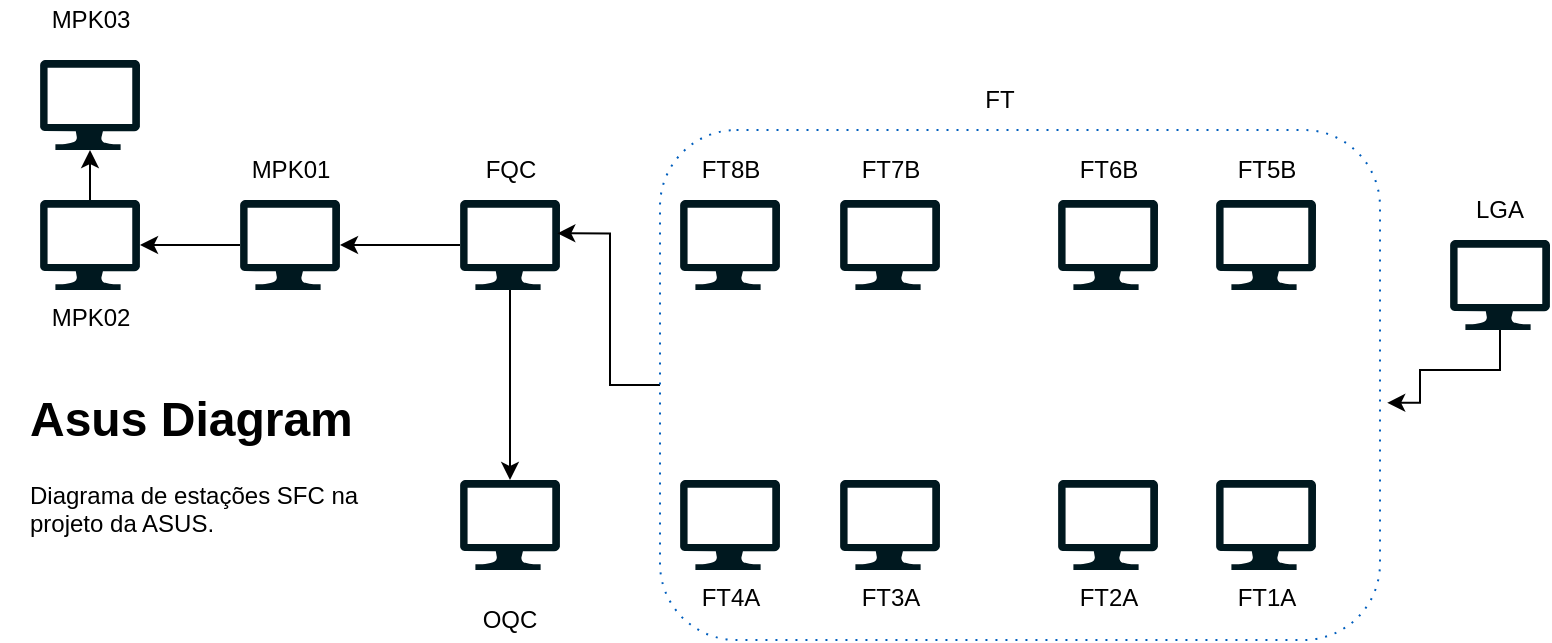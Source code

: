 <mxfile version="12.9.2" type="github">
  <diagram id="_bJi-_G6ObQ1rda8Xxe6" name="Page-1">
    <mxGraphModel dx="920" dy="522" grid="1" gridSize="10" guides="1" tooltips="1" connect="1" arrows="1" fold="1" page="1" pageScale="1" pageWidth="827" pageHeight="1169" math="0" shadow="0">
      <root>
        <mxCell id="0" />
        <mxCell id="1" parent="0" />
        <mxCell id="XbG7mfmbwz7HFF7x4LPR-2" value="" style="shape=image;html=1;verticalAlign=top;verticalLabelPosition=bottom;labelBackgroundColor=#ffffff;imageAspect=0;aspect=fixed;image=https://cdn4.iconfinder.com/data/icons/basic-user-interface-elements/700/print-output-printer-128.png" vertex="1" parent="1">
          <mxGeometry x="10" y="60" width="30" height="30" as="geometry" />
        </mxCell>
        <mxCell id="jFOs6LI-pRZmXFruKSWG-10" value="" style="verticalLabelPosition=bottom;html=1;verticalAlign=top;align=center;strokeColor=none;fillColor=#00181F;shape=mxgraph.azure.computer;pointerEvents=1;" parent="1" vertex="1">
          <mxGeometry x="30" y="30" width="50" height="45" as="geometry" />
        </mxCell>
        <mxCell id="jFOs6LI-pRZmXFruKSWG-1" value="" style="verticalLabelPosition=bottom;html=1;verticalAlign=top;align=center;strokeColor=none;fillColor=#00181F;shape=mxgraph.azure.computer;pointerEvents=1;" parent="1" vertex="1">
          <mxGeometry x="618" y="100" width="50" height="45" as="geometry" />
        </mxCell>
        <mxCell id="XbG7mfmbwz7HFF7x4LPR-10" style="edgeStyle=orthogonalEdgeStyle;rounded=0;orthogonalLoop=1;jettySize=auto;html=1;entryX=1.01;entryY=0.535;entryDx=0;entryDy=0;entryPerimeter=0;" edge="1" parent="1" source="jFOs6LI-pRZmXFruKSWG-3" target="jFOs6LI-pRZmXFruKSWG-56">
          <mxGeometry relative="1" as="geometry">
            <Array as="points">
              <mxPoint x="760" y="185" />
              <mxPoint x="720" y="185" />
              <mxPoint x="720" y="201" />
            </Array>
          </mxGeometry>
        </mxCell>
        <mxCell id="jFOs6LI-pRZmXFruKSWG-3" value="" style="verticalLabelPosition=bottom;html=1;verticalAlign=top;align=center;strokeColor=none;fillColor=#00181F;shape=mxgraph.azure.computer;pointerEvents=1;" parent="1" vertex="1">
          <mxGeometry x="735" y="120" width="50" height="45" as="geometry" />
        </mxCell>
        <mxCell id="jFOs6LI-pRZmXFruKSWG-4" value="" style="verticalLabelPosition=bottom;html=1;verticalAlign=top;align=center;strokeColor=none;fillColor=#00181F;shape=mxgraph.azure.computer;pointerEvents=1;" parent="1" vertex="1">
          <mxGeometry x="539" y="100" width="50" height="45" as="geometry" />
        </mxCell>
        <mxCell id="jFOs6LI-pRZmXFruKSWG-6" value="" style="verticalLabelPosition=bottom;html=1;verticalAlign=top;align=center;strokeColor=none;fillColor=#00181F;shape=mxgraph.azure.computer;pointerEvents=1;" parent="1" vertex="1">
          <mxGeometry x="430" y="100" width="50" height="45" as="geometry" />
        </mxCell>
        <mxCell id="jFOs6LI-pRZmXFruKSWG-8" value="" style="verticalLabelPosition=bottom;html=1;verticalAlign=top;align=center;strokeColor=none;fillColor=#00181F;shape=mxgraph.azure.computer;pointerEvents=1;" parent="1" vertex="1">
          <mxGeometry x="350" y="100" width="50" height="45" as="geometry" />
        </mxCell>
        <mxCell id="jFOs6LI-pRZmXFruKSWG-49" style="edgeStyle=orthogonalEdgeStyle;rounded=0;orthogonalLoop=1;jettySize=auto;html=1;" parent="1" source="jFOs6LI-pRZmXFruKSWG-11" target="jFOs6LI-pRZmXFruKSWG-10" edge="1">
          <mxGeometry relative="1" as="geometry" />
        </mxCell>
        <mxCell id="jFOs6LI-pRZmXFruKSWG-11" value="MPK02" style="verticalLabelPosition=bottom;html=1;verticalAlign=top;align=center;strokeColor=none;fillColor=#00181F;shape=mxgraph.azure.computer;pointerEvents=1;" parent="1" vertex="1">
          <mxGeometry x="30" y="100" width="50" height="45" as="geometry" />
        </mxCell>
        <mxCell id="jFOs6LI-pRZmXFruKSWG-14" value="FT1A" style="verticalLabelPosition=bottom;html=1;verticalAlign=top;align=center;strokeColor=none;fillColor=#00181F;shape=mxgraph.azure.computer;pointerEvents=1;" parent="1" vertex="1">
          <mxGeometry x="618" y="240" width="50" height="45" as="geometry" />
        </mxCell>
        <mxCell id="jFOs6LI-pRZmXFruKSWG-15" value="FT2A" style="verticalLabelPosition=bottom;html=1;verticalAlign=top;align=center;strokeColor=none;fillColor=#00181F;shape=mxgraph.azure.computer;pointerEvents=1;" parent="1" vertex="1">
          <mxGeometry x="539" y="240" width="50" height="45" as="geometry" />
        </mxCell>
        <mxCell id="jFOs6LI-pRZmXFruKSWG-16" value="FT3A" style="verticalLabelPosition=bottom;html=1;verticalAlign=top;align=center;strokeColor=none;fillColor=#00181F;shape=mxgraph.azure.computer;pointerEvents=1;" parent="1" vertex="1">
          <mxGeometry x="430" y="240" width="50" height="45" as="geometry" />
        </mxCell>
        <mxCell id="jFOs6LI-pRZmXFruKSWG-17" value="FT4A" style="verticalLabelPosition=bottom;html=1;verticalAlign=top;align=center;strokeColor=none;fillColor=#00181F;shape=mxgraph.azure.computer;pointerEvents=1;" parent="1" vertex="1">
          <mxGeometry x="350" y="240" width="50" height="45" as="geometry" />
        </mxCell>
        <mxCell id="jFOs6LI-pRZmXFruKSWG-40" value="" style="edgeStyle=orthogonalEdgeStyle;rounded=0;orthogonalLoop=1;jettySize=auto;html=1;" parent="1" source="jFOs6LI-pRZmXFruKSWG-18" target="jFOs6LI-pRZmXFruKSWG-19" edge="1">
          <mxGeometry relative="1" as="geometry" />
        </mxCell>
        <mxCell id="jFOs6LI-pRZmXFruKSWG-47" style="edgeStyle=orthogonalEdgeStyle;rounded=0;orthogonalLoop=1;jettySize=auto;html=1;" parent="1" source="jFOs6LI-pRZmXFruKSWG-18" target="jFOs6LI-pRZmXFruKSWG-20" edge="1">
          <mxGeometry relative="1" as="geometry" />
        </mxCell>
        <mxCell id="jFOs6LI-pRZmXFruKSWG-18" value="" style="verticalLabelPosition=bottom;html=1;verticalAlign=top;align=center;strokeColor=none;fillColor=#00181F;shape=mxgraph.azure.computer;pointerEvents=1;" parent="1" vertex="1">
          <mxGeometry x="240" y="100" width="50" height="45" as="geometry" />
        </mxCell>
        <mxCell id="jFOs6LI-pRZmXFruKSWG-48" style="edgeStyle=orthogonalEdgeStyle;rounded=0;orthogonalLoop=1;jettySize=auto;html=1;" parent="1" source="jFOs6LI-pRZmXFruKSWG-19" target="jFOs6LI-pRZmXFruKSWG-11" edge="1">
          <mxGeometry relative="1" as="geometry" />
        </mxCell>
        <mxCell id="jFOs6LI-pRZmXFruKSWG-19" value="" style="verticalLabelPosition=bottom;html=1;verticalAlign=top;align=center;strokeColor=none;fillColor=#00181F;shape=mxgraph.azure.computer;pointerEvents=1;" parent="1" vertex="1">
          <mxGeometry x="130" y="100" width="50" height="45" as="geometry" />
        </mxCell>
        <mxCell id="jFOs6LI-pRZmXFruKSWG-20" value="" style="verticalLabelPosition=bottom;html=1;verticalAlign=top;align=center;strokeColor=none;fillColor=#00181F;shape=mxgraph.azure.computer;pointerEvents=1;" parent="1" vertex="1">
          <mxGeometry x="240" y="240" width="50" height="45" as="geometry" />
        </mxCell>
        <mxCell id="jFOs6LI-pRZmXFruKSWG-24" value="LGA" style="text;html=1;strokeColor=none;fillColor=none;align=center;verticalAlign=middle;whiteSpace=wrap;rounded=0;" parent="1" vertex="1">
          <mxGeometry x="740" y="95" width="40" height="20" as="geometry" />
        </mxCell>
        <mxCell id="jFOs6LI-pRZmXFruKSWG-25" value="OQC" style="text;html=1;strokeColor=none;fillColor=none;align=center;verticalAlign=middle;whiteSpace=wrap;rounded=0;" parent="1" vertex="1">
          <mxGeometry x="245" y="300" width="40" height="20" as="geometry" />
        </mxCell>
        <mxCell id="jFOs6LI-pRZmXFruKSWG-29" value="FT5B" style="text;html=1;strokeColor=none;fillColor=none;align=center;verticalAlign=middle;whiteSpace=wrap;rounded=0;" parent="1" vertex="1">
          <mxGeometry x="614.5" y="75" width="57" height="20" as="geometry" />
        </mxCell>
        <mxCell id="jFOs6LI-pRZmXFruKSWG-31" value="FT6B" style="text;html=1;strokeColor=none;fillColor=none;align=center;verticalAlign=middle;whiteSpace=wrap;rounded=0;" parent="1" vertex="1">
          <mxGeometry x="535.5" y="75" width="57" height="20" as="geometry" />
        </mxCell>
        <mxCell id="jFOs6LI-pRZmXFruKSWG-32" value="FT7B" style="text;html=1;strokeColor=none;fillColor=none;align=center;verticalAlign=middle;whiteSpace=wrap;rounded=0;" parent="1" vertex="1">
          <mxGeometry x="426.5" y="75" width="57" height="20" as="geometry" />
        </mxCell>
        <mxCell id="jFOs6LI-pRZmXFruKSWG-33" value="FT8B" style="text;html=1;strokeColor=none;fillColor=none;align=center;verticalAlign=middle;whiteSpace=wrap;rounded=0;" parent="1" vertex="1">
          <mxGeometry x="346.5" y="75" width="57" height="20" as="geometry" />
        </mxCell>
        <mxCell id="jFOs6LI-pRZmXFruKSWG-34" value="FQC" style="text;html=1;strokeColor=none;fillColor=none;align=center;verticalAlign=middle;whiteSpace=wrap;rounded=0;" parent="1" vertex="1">
          <mxGeometry x="236.5" y="75" width="57" height="20" as="geometry" />
        </mxCell>
        <mxCell id="jFOs6LI-pRZmXFruKSWG-36" value="MPK01" style="text;html=1;strokeColor=none;fillColor=none;align=center;verticalAlign=middle;whiteSpace=wrap;rounded=0;" parent="1" vertex="1">
          <mxGeometry x="126.5" y="75" width="57" height="20" as="geometry" />
        </mxCell>
        <mxCell id="jFOs6LI-pRZmXFruKSWG-37" value="MPK03" style="text;html=1;strokeColor=none;fillColor=none;align=center;verticalAlign=middle;whiteSpace=wrap;rounded=0;" parent="1" vertex="1">
          <mxGeometry x="26.5" width="57" height="20" as="geometry" />
        </mxCell>
        <mxCell id="jFOs6LI-pRZmXFruKSWG-58" style="edgeStyle=orthogonalEdgeStyle;rounded=0;orthogonalLoop=1;jettySize=auto;html=1;entryX=0.973;entryY=0.37;entryDx=0;entryDy=0;entryPerimeter=0;" parent="1" source="jFOs6LI-pRZmXFruKSWG-56" target="jFOs6LI-pRZmXFruKSWG-18" edge="1">
          <mxGeometry relative="1" as="geometry" />
        </mxCell>
        <mxCell id="jFOs6LI-pRZmXFruKSWG-56" value="" style="shape=ext;rounded=1;html=1;whiteSpace=wrap;dashed=1;dashPattern=1 4;fillColor=none;strokeColor=#005EBD;" parent="1" vertex="1">
          <mxGeometry x="340" y="65" width="360" height="255" as="geometry" />
        </mxCell>
        <mxCell id="jFOs6LI-pRZmXFruKSWG-57" value="FT" style="text;html=1;strokeColor=none;fillColor=none;align=center;verticalAlign=middle;whiteSpace=wrap;rounded=0;" parent="1" vertex="1">
          <mxGeometry x="490" y="40" width="40" height="20" as="geometry" />
        </mxCell>
        <mxCell id="XbG7mfmbwz7HFF7x4LPR-1" value="&lt;h1&gt;Asus Diagram&lt;/h1&gt;&lt;p&gt;Diagrama de estações SFC na projeto da ASUS.&lt;/p&gt;" style="text;html=1;strokeColor=none;fillColor=none;spacing=5;spacingTop=-20;whiteSpace=wrap;overflow=hidden;rounded=0;" vertex="1" parent="1">
          <mxGeometry x="20" y="190" width="200" height="120" as="geometry" />
        </mxCell>
        <mxCell id="XbG7mfmbwz7HFF7x4LPR-5" value="" style="shape=image;html=1;verticalAlign=top;verticalLabelPosition=bottom;labelBackgroundColor=#ffffff;imageAspect=0;aspect=fixed;image=https://cdn4.iconfinder.com/data/icons/basic-user-interface-elements/700/print-output-printer-128.png" vertex="1" parent="1">
          <mxGeometry x="10" y="127.5" width="30" height="30" as="geometry" />
        </mxCell>
        <mxCell id="XbG7mfmbwz7HFF7x4LPR-6" value="" style="shape=image;html=1;verticalAlign=top;verticalLabelPosition=bottom;labelBackgroundColor=#ffffff;imageAspect=0;aspect=fixed;image=https://cdn4.iconfinder.com/data/icons/basic-user-interface-elements/700/print-output-printer-128.png" vertex="1" parent="1">
          <mxGeometry x="110" y="127.5" width="30" height="30" as="geometry" />
        </mxCell>
        <mxCell id="XbG7mfmbwz7HFF7x4LPR-7" value="" style="shape=image;html=1;verticalAlign=top;verticalLabelPosition=bottom;labelBackgroundColor=#ffffff;imageAspect=0;aspect=fixed;image=https://cdn4.iconfinder.com/data/icons/basic-user-interface-elements/700/print-output-printer-128.png" vertex="1" parent="1">
          <mxGeometry x="720" y="150" width="30" height="30" as="geometry" />
        </mxCell>
      </root>
    </mxGraphModel>
  </diagram>
</mxfile>
